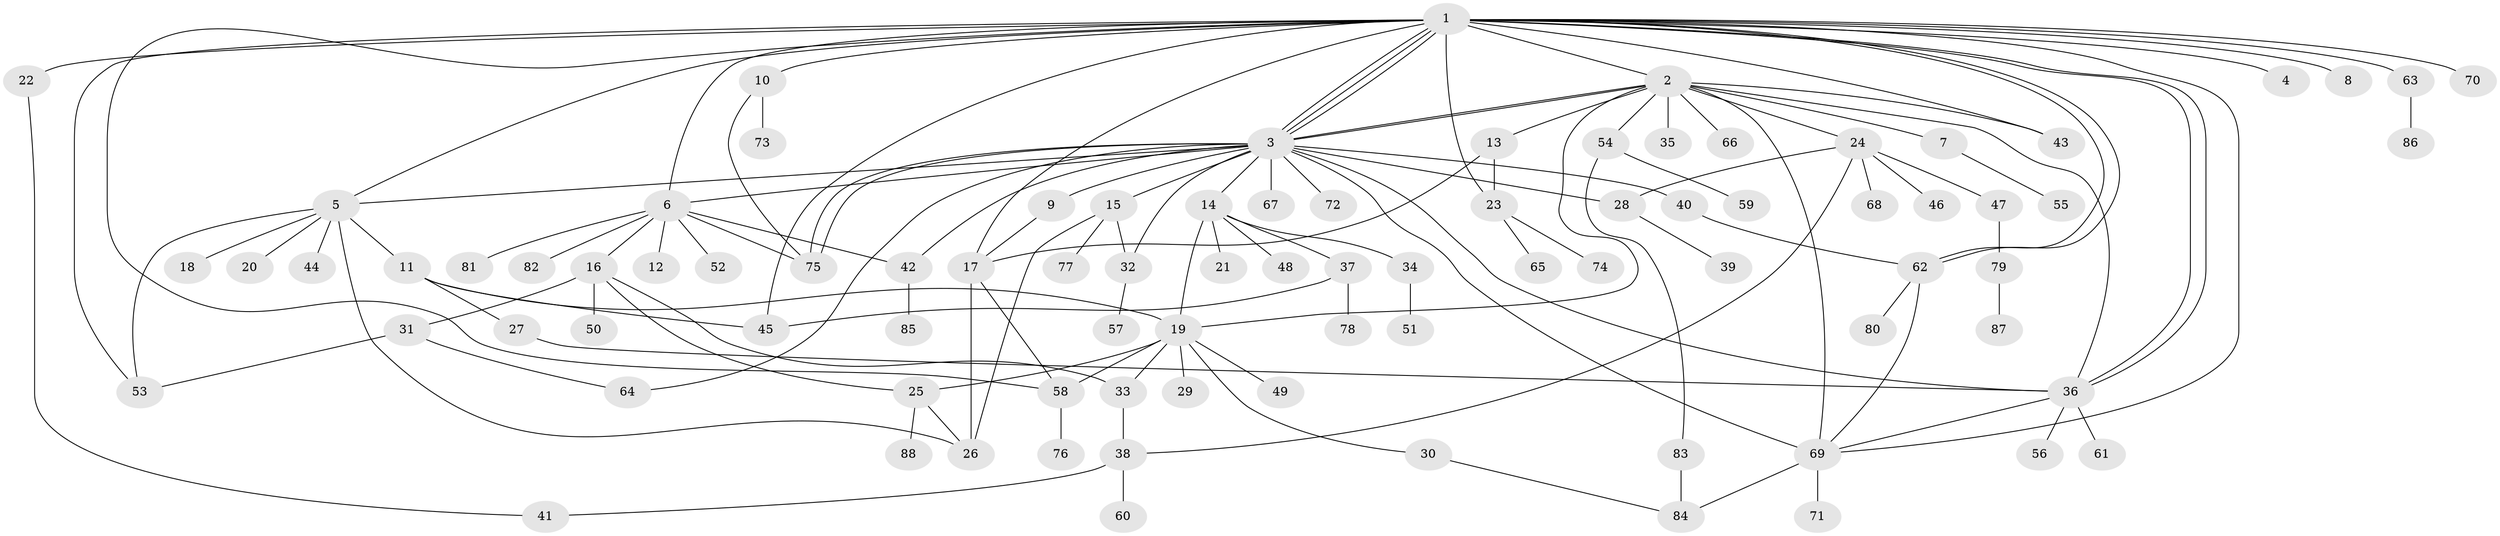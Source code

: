 // Generated by graph-tools (version 1.1) at 2025/48/03/09/25 04:48:39]
// undirected, 88 vertices, 131 edges
graph export_dot {
graph [start="1"]
  node [color=gray90,style=filled];
  1;
  2;
  3;
  4;
  5;
  6;
  7;
  8;
  9;
  10;
  11;
  12;
  13;
  14;
  15;
  16;
  17;
  18;
  19;
  20;
  21;
  22;
  23;
  24;
  25;
  26;
  27;
  28;
  29;
  30;
  31;
  32;
  33;
  34;
  35;
  36;
  37;
  38;
  39;
  40;
  41;
  42;
  43;
  44;
  45;
  46;
  47;
  48;
  49;
  50;
  51;
  52;
  53;
  54;
  55;
  56;
  57;
  58;
  59;
  60;
  61;
  62;
  63;
  64;
  65;
  66;
  67;
  68;
  69;
  70;
  71;
  72;
  73;
  74;
  75;
  76;
  77;
  78;
  79;
  80;
  81;
  82;
  83;
  84;
  85;
  86;
  87;
  88;
  1 -- 2;
  1 -- 3;
  1 -- 3;
  1 -- 3;
  1 -- 4;
  1 -- 5;
  1 -- 6;
  1 -- 8;
  1 -- 10;
  1 -- 17;
  1 -- 22;
  1 -- 23;
  1 -- 36;
  1 -- 36;
  1 -- 43;
  1 -- 45;
  1 -- 53;
  1 -- 58;
  1 -- 62;
  1 -- 62;
  1 -- 63;
  1 -- 69;
  1 -- 70;
  2 -- 3;
  2 -- 3;
  2 -- 7;
  2 -- 13;
  2 -- 19;
  2 -- 24;
  2 -- 35;
  2 -- 36;
  2 -- 43;
  2 -- 54;
  2 -- 66;
  2 -- 69;
  3 -- 5;
  3 -- 6;
  3 -- 9;
  3 -- 14;
  3 -- 15;
  3 -- 28;
  3 -- 32;
  3 -- 36;
  3 -- 40;
  3 -- 42;
  3 -- 64;
  3 -- 67;
  3 -- 69;
  3 -- 72;
  3 -- 75;
  3 -- 75;
  5 -- 11;
  5 -- 18;
  5 -- 20;
  5 -- 26;
  5 -- 44;
  5 -- 53;
  6 -- 12;
  6 -- 16;
  6 -- 42;
  6 -- 52;
  6 -- 75;
  6 -- 81;
  6 -- 82;
  7 -- 55;
  9 -- 17;
  10 -- 73;
  10 -- 75;
  11 -- 19;
  11 -- 27;
  11 -- 45;
  13 -- 17;
  13 -- 23;
  14 -- 19;
  14 -- 21;
  14 -- 34;
  14 -- 37;
  14 -- 48;
  15 -- 26;
  15 -- 32;
  15 -- 77;
  16 -- 25;
  16 -- 31;
  16 -- 33;
  16 -- 50;
  17 -- 26;
  17 -- 58;
  19 -- 25;
  19 -- 29;
  19 -- 30;
  19 -- 33;
  19 -- 49;
  19 -- 58;
  22 -- 41;
  23 -- 65;
  23 -- 74;
  24 -- 28;
  24 -- 38;
  24 -- 46;
  24 -- 47;
  24 -- 68;
  25 -- 26;
  25 -- 88;
  27 -- 36;
  28 -- 39;
  30 -- 84;
  31 -- 53;
  31 -- 64;
  32 -- 57;
  33 -- 38;
  34 -- 51;
  36 -- 56;
  36 -- 61;
  36 -- 69;
  37 -- 45;
  37 -- 78;
  38 -- 41;
  38 -- 60;
  40 -- 62;
  42 -- 85;
  47 -- 79;
  54 -- 59;
  54 -- 83;
  58 -- 76;
  62 -- 69;
  62 -- 80;
  63 -- 86;
  69 -- 71;
  69 -- 84;
  79 -- 87;
  83 -- 84;
}
